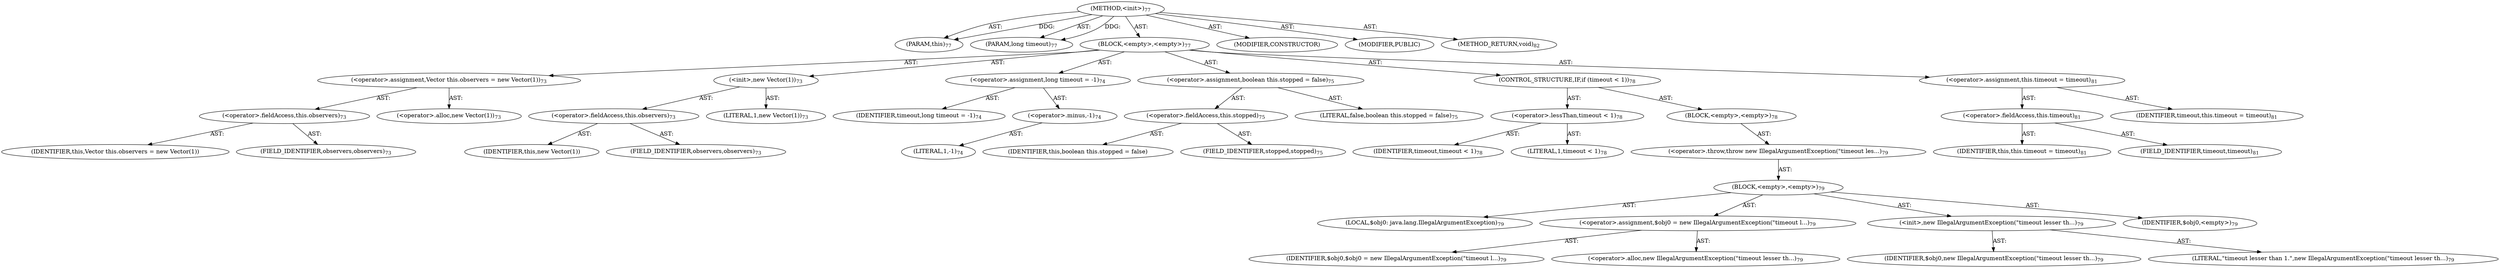 digraph "&lt;init&gt;" {  
"111669149696" [label = <(METHOD,&lt;init&gt;)<SUB>77</SUB>> ]
"115964116996" [label = <(PARAM,this)<SUB>77</SUB>> ]
"115964116997" [label = <(PARAM,long timeout)<SUB>77</SUB>> ]
"25769803776" [label = <(BLOCK,&lt;empty&gt;,&lt;empty&gt;)<SUB>77</SUB>> ]
"30064771072" [label = <(&lt;operator&gt;.assignment,Vector this.observers = new Vector(1))<SUB>73</SUB>> ]
"30064771073" [label = <(&lt;operator&gt;.fieldAccess,this.observers)<SUB>73</SUB>> ]
"68719476742" [label = <(IDENTIFIER,this,Vector this.observers = new Vector(1))> ]
"55834574848" [label = <(FIELD_IDENTIFIER,observers,observers)<SUB>73</SUB>> ]
"30064771074" [label = <(&lt;operator&gt;.alloc,new Vector(1))<SUB>73</SUB>> ]
"30064771075" [label = <(&lt;init&gt;,new Vector(1))<SUB>73</SUB>> ]
"30064771076" [label = <(&lt;operator&gt;.fieldAccess,this.observers)<SUB>73</SUB>> ]
"68719476743" [label = <(IDENTIFIER,this,new Vector(1))> ]
"55834574849" [label = <(FIELD_IDENTIFIER,observers,observers)<SUB>73</SUB>> ]
"90194313216" [label = <(LITERAL,1,new Vector(1))<SUB>73</SUB>> ]
"30064771077" [label = <(&lt;operator&gt;.assignment,long timeout = -1)<SUB>74</SUB>> ]
"68719476744" [label = <(IDENTIFIER,timeout,long timeout = -1)<SUB>74</SUB>> ]
"30064771078" [label = <(&lt;operator&gt;.minus,-1)<SUB>74</SUB>> ]
"90194313217" [label = <(LITERAL,1,-1)<SUB>74</SUB>> ]
"30064771079" [label = <(&lt;operator&gt;.assignment,boolean this.stopped = false)<SUB>75</SUB>> ]
"30064771080" [label = <(&lt;operator&gt;.fieldAccess,this.stopped)<SUB>75</SUB>> ]
"68719476745" [label = <(IDENTIFIER,this,boolean this.stopped = false)> ]
"55834574850" [label = <(FIELD_IDENTIFIER,stopped,stopped)<SUB>75</SUB>> ]
"90194313218" [label = <(LITERAL,false,boolean this.stopped = false)<SUB>75</SUB>> ]
"47244640256" [label = <(CONTROL_STRUCTURE,IF,if (timeout &lt; 1))<SUB>78</SUB>> ]
"30064771081" [label = <(&lt;operator&gt;.lessThan,timeout &lt; 1)<SUB>78</SUB>> ]
"68719476746" [label = <(IDENTIFIER,timeout,timeout &lt; 1)<SUB>78</SUB>> ]
"90194313219" [label = <(LITERAL,1,timeout &lt; 1)<SUB>78</SUB>> ]
"25769803777" [label = <(BLOCK,&lt;empty&gt;,&lt;empty&gt;)<SUB>78</SUB>> ]
"30064771082" [label = <(&lt;operator&gt;.throw,throw new IllegalArgumentException(&quot;timeout les...)<SUB>79</SUB>> ]
"25769803778" [label = <(BLOCK,&lt;empty&gt;,&lt;empty&gt;)<SUB>79</SUB>> ]
"94489280512" [label = <(LOCAL,$obj0: java.lang.IllegalArgumentException)<SUB>79</SUB>> ]
"30064771083" [label = <(&lt;operator&gt;.assignment,$obj0 = new IllegalArgumentException(&quot;timeout l...)<SUB>79</SUB>> ]
"68719476747" [label = <(IDENTIFIER,$obj0,$obj0 = new IllegalArgumentException(&quot;timeout l...)<SUB>79</SUB>> ]
"30064771084" [label = <(&lt;operator&gt;.alloc,new IllegalArgumentException(&quot;timeout lesser th...)<SUB>79</SUB>> ]
"30064771085" [label = <(&lt;init&gt;,new IllegalArgumentException(&quot;timeout lesser th...)<SUB>79</SUB>> ]
"68719476748" [label = <(IDENTIFIER,$obj0,new IllegalArgumentException(&quot;timeout lesser th...)<SUB>79</SUB>> ]
"90194313220" [label = <(LITERAL,&quot;timeout lesser than 1.&quot;,new IllegalArgumentException(&quot;timeout lesser th...)<SUB>79</SUB>> ]
"68719476749" [label = <(IDENTIFIER,$obj0,&lt;empty&gt;)<SUB>79</SUB>> ]
"30064771086" [label = <(&lt;operator&gt;.assignment,this.timeout = timeout)<SUB>81</SUB>> ]
"30064771087" [label = <(&lt;operator&gt;.fieldAccess,this.timeout)<SUB>81</SUB>> ]
"68719476741" [label = <(IDENTIFIER,this,this.timeout = timeout)<SUB>81</SUB>> ]
"55834574851" [label = <(FIELD_IDENTIFIER,timeout,timeout)<SUB>81</SUB>> ]
"68719476750" [label = <(IDENTIFIER,timeout,this.timeout = timeout)<SUB>81</SUB>> ]
"133143986179" [label = <(MODIFIER,CONSTRUCTOR)> ]
"133143986180" [label = <(MODIFIER,PUBLIC)> ]
"128849018880" [label = <(METHOD_RETURN,void)<SUB>82</SUB>> ]
  "111669149696" -> "115964116996"  [ label = "AST: "] 
  "111669149696" -> "115964116997"  [ label = "AST: "] 
  "111669149696" -> "25769803776"  [ label = "AST: "] 
  "111669149696" -> "133143986179"  [ label = "AST: "] 
  "111669149696" -> "133143986180"  [ label = "AST: "] 
  "111669149696" -> "128849018880"  [ label = "AST: "] 
  "25769803776" -> "30064771072"  [ label = "AST: "] 
  "25769803776" -> "30064771075"  [ label = "AST: "] 
  "25769803776" -> "30064771077"  [ label = "AST: "] 
  "25769803776" -> "30064771079"  [ label = "AST: "] 
  "25769803776" -> "47244640256"  [ label = "AST: "] 
  "25769803776" -> "30064771086"  [ label = "AST: "] 
  "30064771072" -> "30064771073"  [ label = "AST: "] 
  "30064771072" -> "30064771074"  [ label = "AST: "] 
  "30064771073" -> "68719476742"  [ label = "AST: "] 
  "30064771073" -> "55834574848"  [ label = "AST: "] 
  "30064771075" -> "30064771076"  [ label = "AST: "] 
  "30064771075" -> "90194313216"  [ label = "AST: "] 
  "30064771076" -> "68719476743"  [ label = "AST: "] 
  "30064771076" -> "55834574849"  [ label = "AST: "] 
  "30064771077" -> "68719476744"  [ label = "AST: "] 
  "30064771077" -> "30064771078"  [ label = "AST: "] 
  "30064771078" -> "90194313217"  [ label = "AST: "] 
  "30064771079" -> "30064771080"  [ label = "AST: "] 
  "30064771079" -> "90194313218"  [ label = "AST: "] 
  "30064771080" -> "68719476745"  [ label = "AST: "] 
  "30064771080" -> "55834574850"  [ label = "AST: "] 
  "47244640256" -> "30064771081"  [ label = "AST: "] 
  "47244640256" -> "25769803777"  [ label = "AST: "] 
  "30064771081" -> "68719476746"  [ label = "AST: "] 
  "30064771081" -> "90194313219"  [ label = "AST: "] 
  "25769803777" -> "30064771082"  [ label = "AST: "] 
  "30064771082" -> "25769803778"  [ label = "AST: "] 
  "25769803778" -> "94489280512"  [ label = "AST: "] 
  "25769803778" -> "30064771083"  [ label = "AST: "] 
  "25769803778" -> "30064771085"  [ label = "AST: "] 
  "25769803778" -> "68719476749"  [ label = "AST: "] 
  "30064771083" -> "68719476747"  [ label = "AST: "] 
  "30064771083" -> "30064771084"  [ label = "AST: "] 
  "30064771085" -> "68719476748"  [ label = "AST: "] 
  "30064771085" -> "90194313220"  [ label = "AST: "] 
  "30064771086" -> "30064771087"  [ label = "AST: "] 
  "30064771086" -> "68719476750"  [ label = "AST: "] 
  "30064771087" -> "68719476741"  [ label = "AST: "] 
  "30064771087" -> "55834574851"  [ label = "AST: "] 
  "111669149696" -> "115964116996"  [ label = "DDG: "] 
  "111669149696" -> "115964116997"  [ label = "DDG: "] 
}
